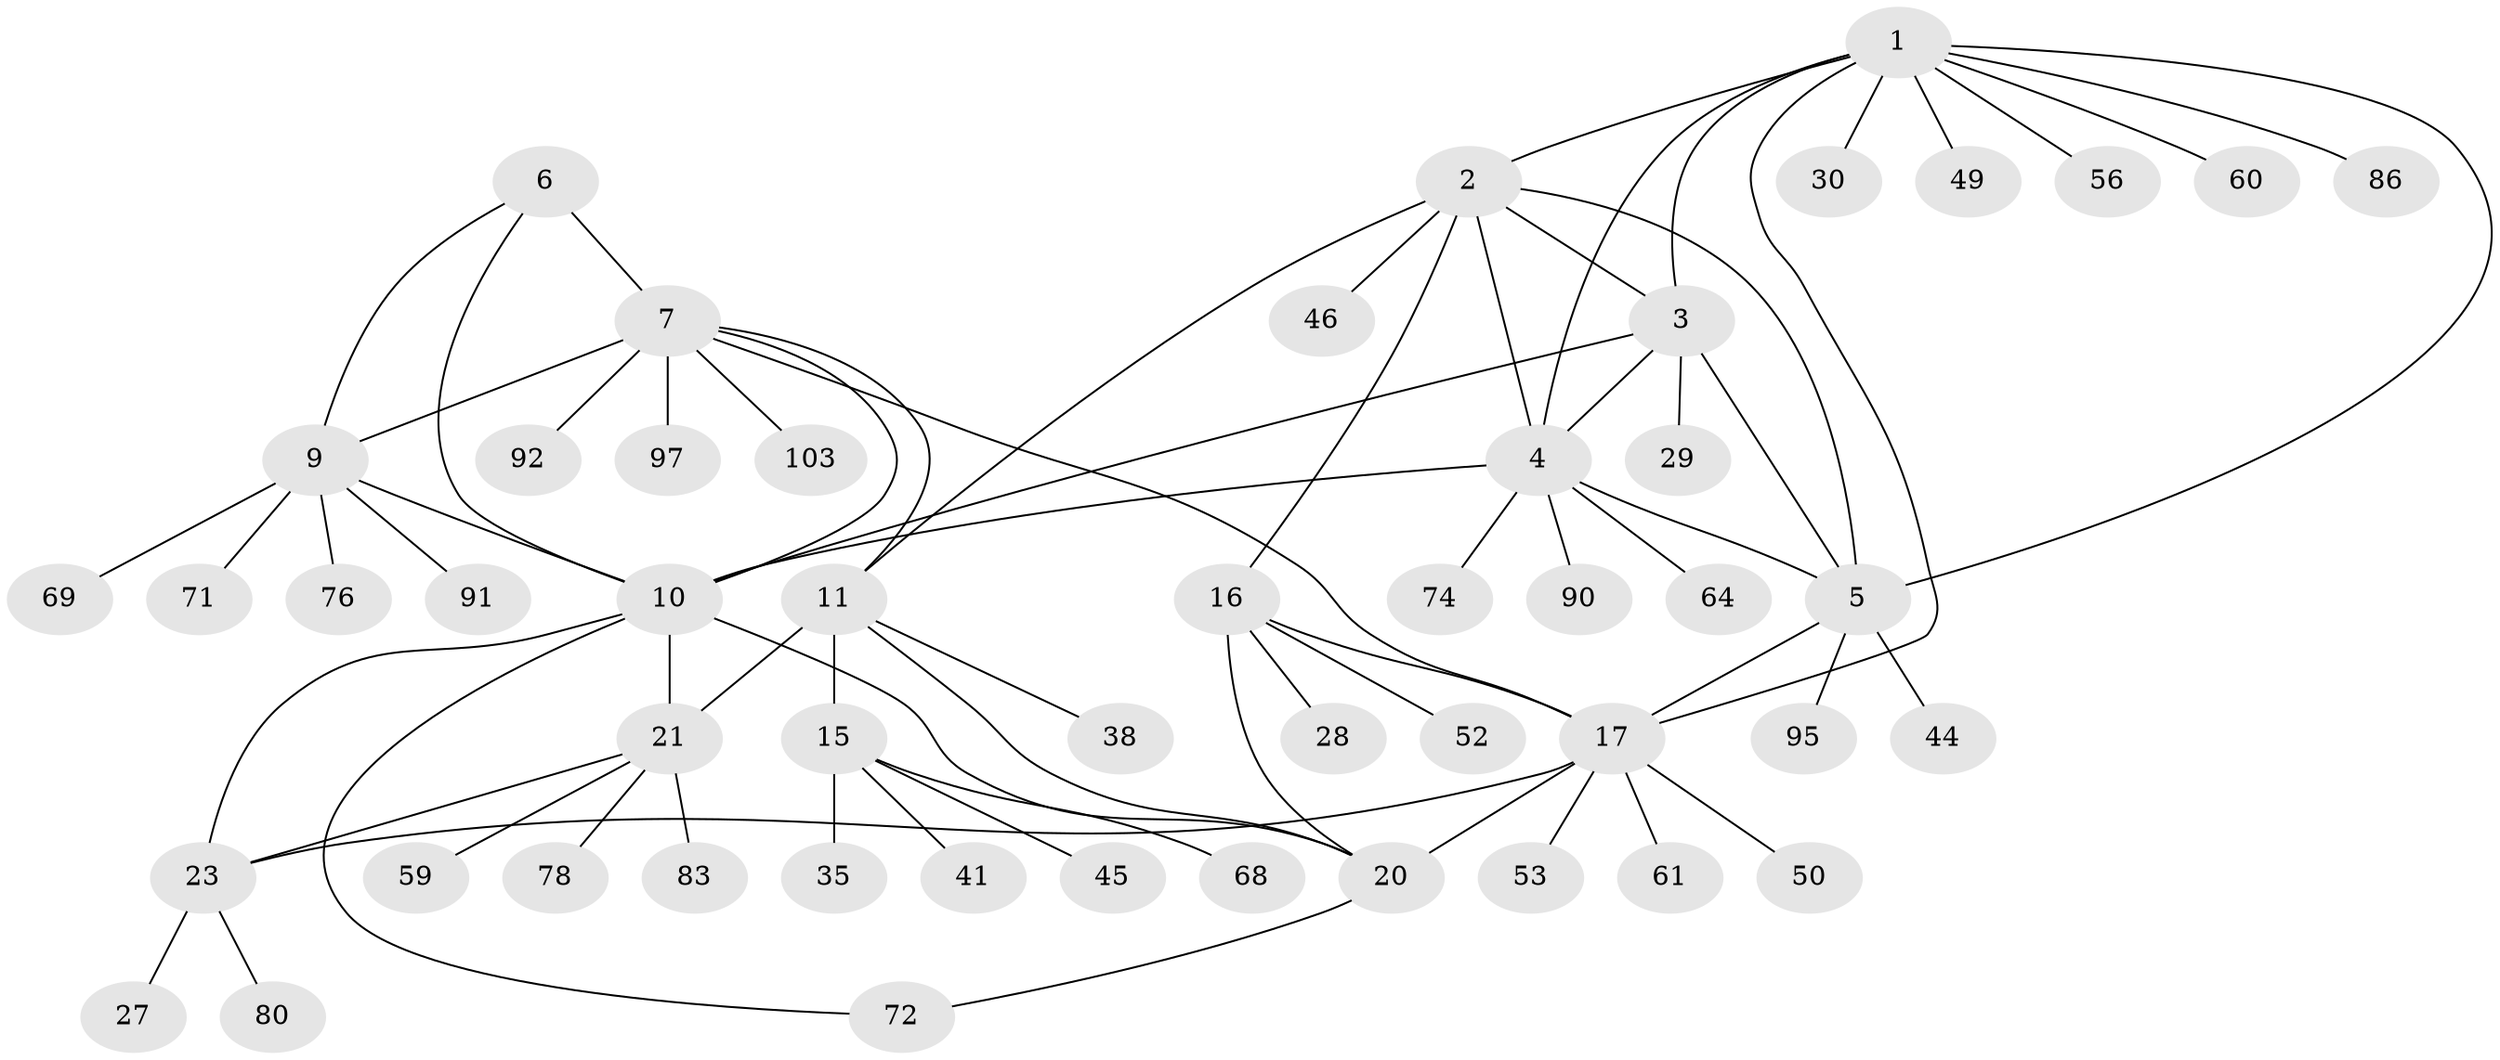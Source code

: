 // original degree distribution, {10: 0.019417475728155338, 7: 0.07766990291262135, 8: 0.038834951456310676, 9: 0.038834951456310676, 5: 0.02912621359223301, 6: 0.02912621359223301, 11: 0.009708737864077669, 2: 0.14563106796116504, 1: 0.5533980582524272, 4: 0.009708737864077669, 3: 0.04854368932038835}
// Generated by graph-tools (version 1.1) at 2025/16/03/09/25 04:16:05]
// undirected, 51 vertices, 71 edges
graph export_dot {
graph [start="1"]
  node [color=gray90,style=filled];
  1 [super="+48"];
  2;
  3 [super="+67"];
  4;
  5;
  6 [super="+57+34+66"];
  7 [super="+8"];
  9;
  10 [super="+33+24"];
  11 [super="+54+26+13+12+40"];
  15 [super="+32+37"];
  16 [super="+51+85+18"];
  17 [super="+19"];
  20;
  21 [super="+70+22+36"];
  23;
  27 [super="+42"];
  28;
  29;
  30;
  35;
  38;
  41;
  44 [super="+63"];
  45;
  46;
  49;
  50 [super="+58"];
  52;
  53 [super="+62"];
  56;
  59;
  60;
  61;
  64;
  68;
  69;
  71 [super="+82"];
  72;
  74;
  76;
  78;
  80;
  83;
  86;
  90;
  91;
  92;
  95;
  97;
  103;
  1 -- 2;
  1 -- 3;
  1 -- 4;
  1 -- 5;
  1 -- 30;
  1 -- 49;
  1 -- 56;
  1 -- 60;
  1 -- 86;
  1 -- 17;
  2 -- 3;
  2 -- 4;
  2 -- 5;
  2 -- 11;
  2 -- 46;
  2 -- 16;
  3 -- 4;
  3 -- 5;
  3 -- 10 [weight=2];
  3 -- 29;
  4 -- 5;
  4 -- 64;
  4 -- 74;
  4 -- 90;
  4 -- 10;
  5 -- 17;
  5 -- 44;
  5 -- 95;
  6 -- 7 [weight=2];
  6 -- 9;
  6 -- 10;
  7 -- 9 [weight=2];
  7 -- 10 [weight=2];
  7 -- 11;
  7 -- 17;
  7 -- 92;
  7 -- 97;
  7 -- 103;
  9 -- 10 [weight=2];
  9 -- 69;
  9 -- 71;
  9 -- 76;
  9 -- 91;
  10 -- 20 [weight=2];
  10 -- 21 [weight=4];
  10 -- 23 [weight=2];
  10 -- 72;
  11 -- 15 [weight=4];
  11 -- 38;
  11 -- 21 [weight=2];
  11 -- 20;
  15 -- 35;
  15 -- 41;
  15 -- 68;
  15 -- 45;
  16 -- 17 [weight=4];
  16 -- 20 [weight=2];
  16 -- 52;
  16 -- 28;
  17 -- 20 [weight=2];
  17 -- 53;
  17 -- 61;
  17 -- 50;
  17 -- 23;
  20 -- 72;
  21 -- 23 [weight=2];
  21 -- 83;
  21 -- 59;
  21 -- 78;
  23 -- 27;
  23 -- 80;
}

